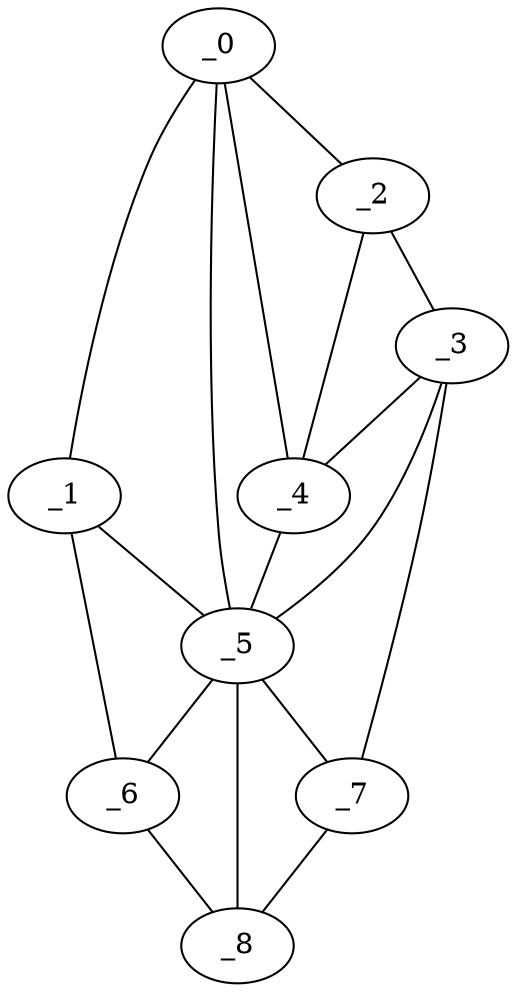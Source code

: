 graph "obj97__85.gxl" {
	_0	 [x=36,
		y=26];
	_1	 [x=37,
		y=32];
	_0 -- _1	 [valence=1];
	_2	 [x=41,
		y=8];
	_0 -- _2	 [valence=1];
	_4	 [x=63,
		y=13];
	_0 -- _4	 [valence=2];
	_5	 [x=67,
		y=18];
	_0 -- _5	 [valence=1];
	_1 -- _5	 [valence=2];
	_6	 [x=67,
		y=38];
	_1 -- _6	 [valence=1];
	_3	 [x=63,
		y=5];
	_2 -- _3	 [valence=1];
	_2 -- _4	 [valence=2];
	_3 -- _4	 [valence=2];
	_3 -- _5	 [valence=2];
	_7	 [x=94,
		y=10];
	_3 -- _7	 [valence=1];
	_4 -- _5	 [valence=2];
	_5 -- _6	 [valence=1];
	_5 -- _7	 [valence=2];
	_8	 [x=94,
		y=33];
	_5 -- _8	 [valence=1];
	_6 -- _8	 [valence=1];
	_7 -- _8	 [valence=1];
}
